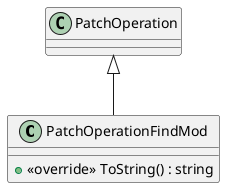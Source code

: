 @startuml
class PatchOperationFindMod {
    + <<override>> ToString() : string
}
PatchOperation <|-- PatchOperationFindMod
@enduml

